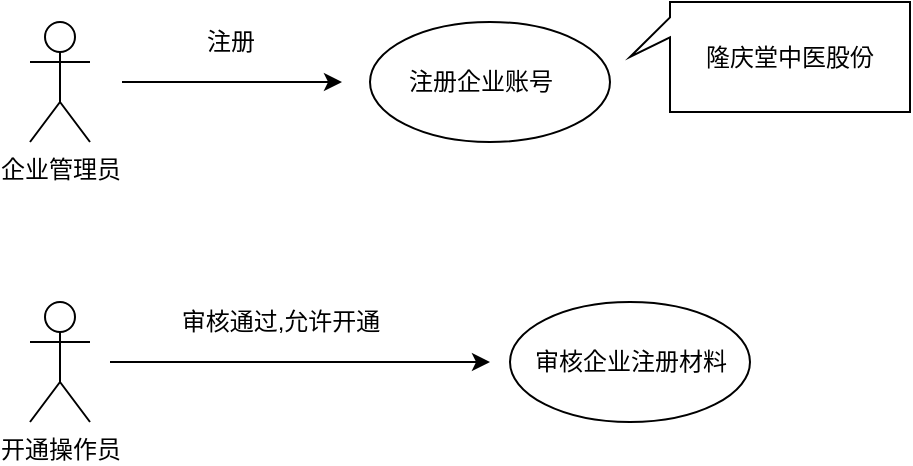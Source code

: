 <mxfile version="15.7.3" type="github" pages="2">
  <diagram id="9JbT4rx5dLo_87RHtZOh" name="企业开通">
    <mxGraphModel dx="711" dy="381" grid="1" gridSize="10" guides="1" tooltips="1" connect="1" arrows="1" fold="1" page="1" pageScale="1" pageWidth="1920" pageHeight="1200" math="0" shadow="0">
      <root>
        <mxCell id="0" />
        <mxCell id="1" parent="0" />
        <mxCell id="geRtrBJkzb4JvVIPxXRN-8" value="" style="edgeStyle=orthogonalEdgeStyle;rounded=0;orthogonalLoop=1;jettySize=auto;html=1;" parent="1" edge="1">
          <mxGeometry relative="1" as="geometry">
            <mxPoint x="236" y="110" as="targetPoint" />
            <mxPoint x="126" y="110" as="sourcePoint" />
          </mxGeometry>
        </mxCell>
        <mxCell id="geRtrBJkzb4JvVIPxXRN-1" value="企业管理员" style="shape=umlActor;verticalLabelPosition=bottom;verticalAlign=top;html=1;" parent="1" vertex="1">
          <mxGeometry x="80" y="80" width="30" height="60" as="geometry" />
        </mxCell>
        <mxCell id="geRtrBJkzb4JvVIPxXRN-7" value="" style="ellipse;whiteSpace=wrap;html=1;verticalAlign=top;" parent="1" vertex="1">
          <mxGeometry x="250" y="80" width="120" height="60" as="geometry" />
        </mxCell>
        <mxCell id="geRtrBJkzb4JvVIPxXRN-14" value="注册" style="text;html=1;align=center;verticalAlign=middle;resizable=0;points=[];autosize=1;strokeColor=none;fillColor=none;" parent="1" vertex="1">
          <mxGeometry x="160" y="80" width="40" height="20" as="geometry" />
        </mxCell>
        <mxCell id="KvK2dcPK4Z35kGM9sCeA-1" value="" style="edgeStyle=orthogonalEdgeStyle;rounded=0;orthogonalLoop=1;jettySize=auto;html=1;" edge="1" parent="1">
          <mxGeometry relative="1" as="geometry">
            <mxPoint x="310" y="250" as="targetPoint" />
            <mxPoint x="120" y="250" as="sourcePoint" />
          </mxGeometry>
        </mxCell>
        <mxCell id="KvK2dcPK4Z35kGM9sCeA-2" value="开通操作员" style="shape=umlActor;verticalLabelPosition=bottom;verticalAlign=top;html=1;" vertex="1" parent="1">
          <mxGeometry x="80" y="220" width="30" height="60" as="geometry" />
        </mxCell>
        <mxCell id="KvK2dcPK4Z35kGM9sCeA-3" value="" style="ellipse;whiteSpace=wrap;html=1;verticalAlign=top;" vertex="1" parent="1">
          <mxGeometry x="320" y="220" width="120" height="60" as="geometry" />
        </mxCell>
        <mxCell id="KvK2dcPK4Z35kGM9sCeA-4" value="审核企业注册材料" style="text;html=1;align=center;verticalAlign=middle;resizable=0;points=[];autosize=1;strokeColor=none;fillColor=none;" vertex="1" parent="1">
          <mxGeometry x="325" y="240" width="110" height="20" as="geometry" />
        </mxCell>
        <mxCell id="KvK2dcPK4Z35kGM9sCeA-7" value="审核通过,允许开通" style="text;html=1;align=center;verticalAlign=middle;resizable=0;points=[];autosize=1;strokeColor=none;fillColor=none;" vertex="1" parent="1">
          <mxGeometry x="150" y="220" width="110" height="20" as="geometry" />
        </mxCell>
        <mxCell id="KvK2dcPK4Z35kGM9sCeA-9" value="隆庆堂中医股份" style="shape=callout;whiteSpace=wrap;html=1;perimeter=calloutPerimeter;direction=south;size=20;position=0.14;base=10;" vertex="1" parent="1">
          <mxGeometry x="380" y="70" width="140" height="55" as="geometry" />
        </mxCell>
        <mxCell id="KvK2dcPK4Z35kGM9sCeA-12" value="注册企业账号" style="text;html=1;align=center;verticalAlign=middle;resizable=0;points=[];autosize=1;strokeColor=none;fillColor=none;" vertex="1" parent="1">
          <mxGeometry x="260" y="100" width="90" height="20" as="geometry" />
        </mxCell>
      </root>
    </mxGraphModel>
  </diagram>
  <diagram id="Q_hohqVGTc9P09MsL2v3" name="Page-2">
    <mxGraphModel dx="1422" dy="703" grid="1" gridSize="10" guides="1" tooltips="1" connect="1" arrows="1" fold="1" page="1" pageScale="1" pageWidth="1920" pageHeight="1200" math="0" shadow="0">
      <root>
        <mxCell id="BvtJuDQKK1NGsRx4gcom-0" />
        <mxCell id="BvtJuDQKK1NGsRx4gcom-1" parent="BvtJuDQKK1NGsRx4gcom-0" />
      </root>
    </mxGraphModel>
  </diagram>
</mxfile>
